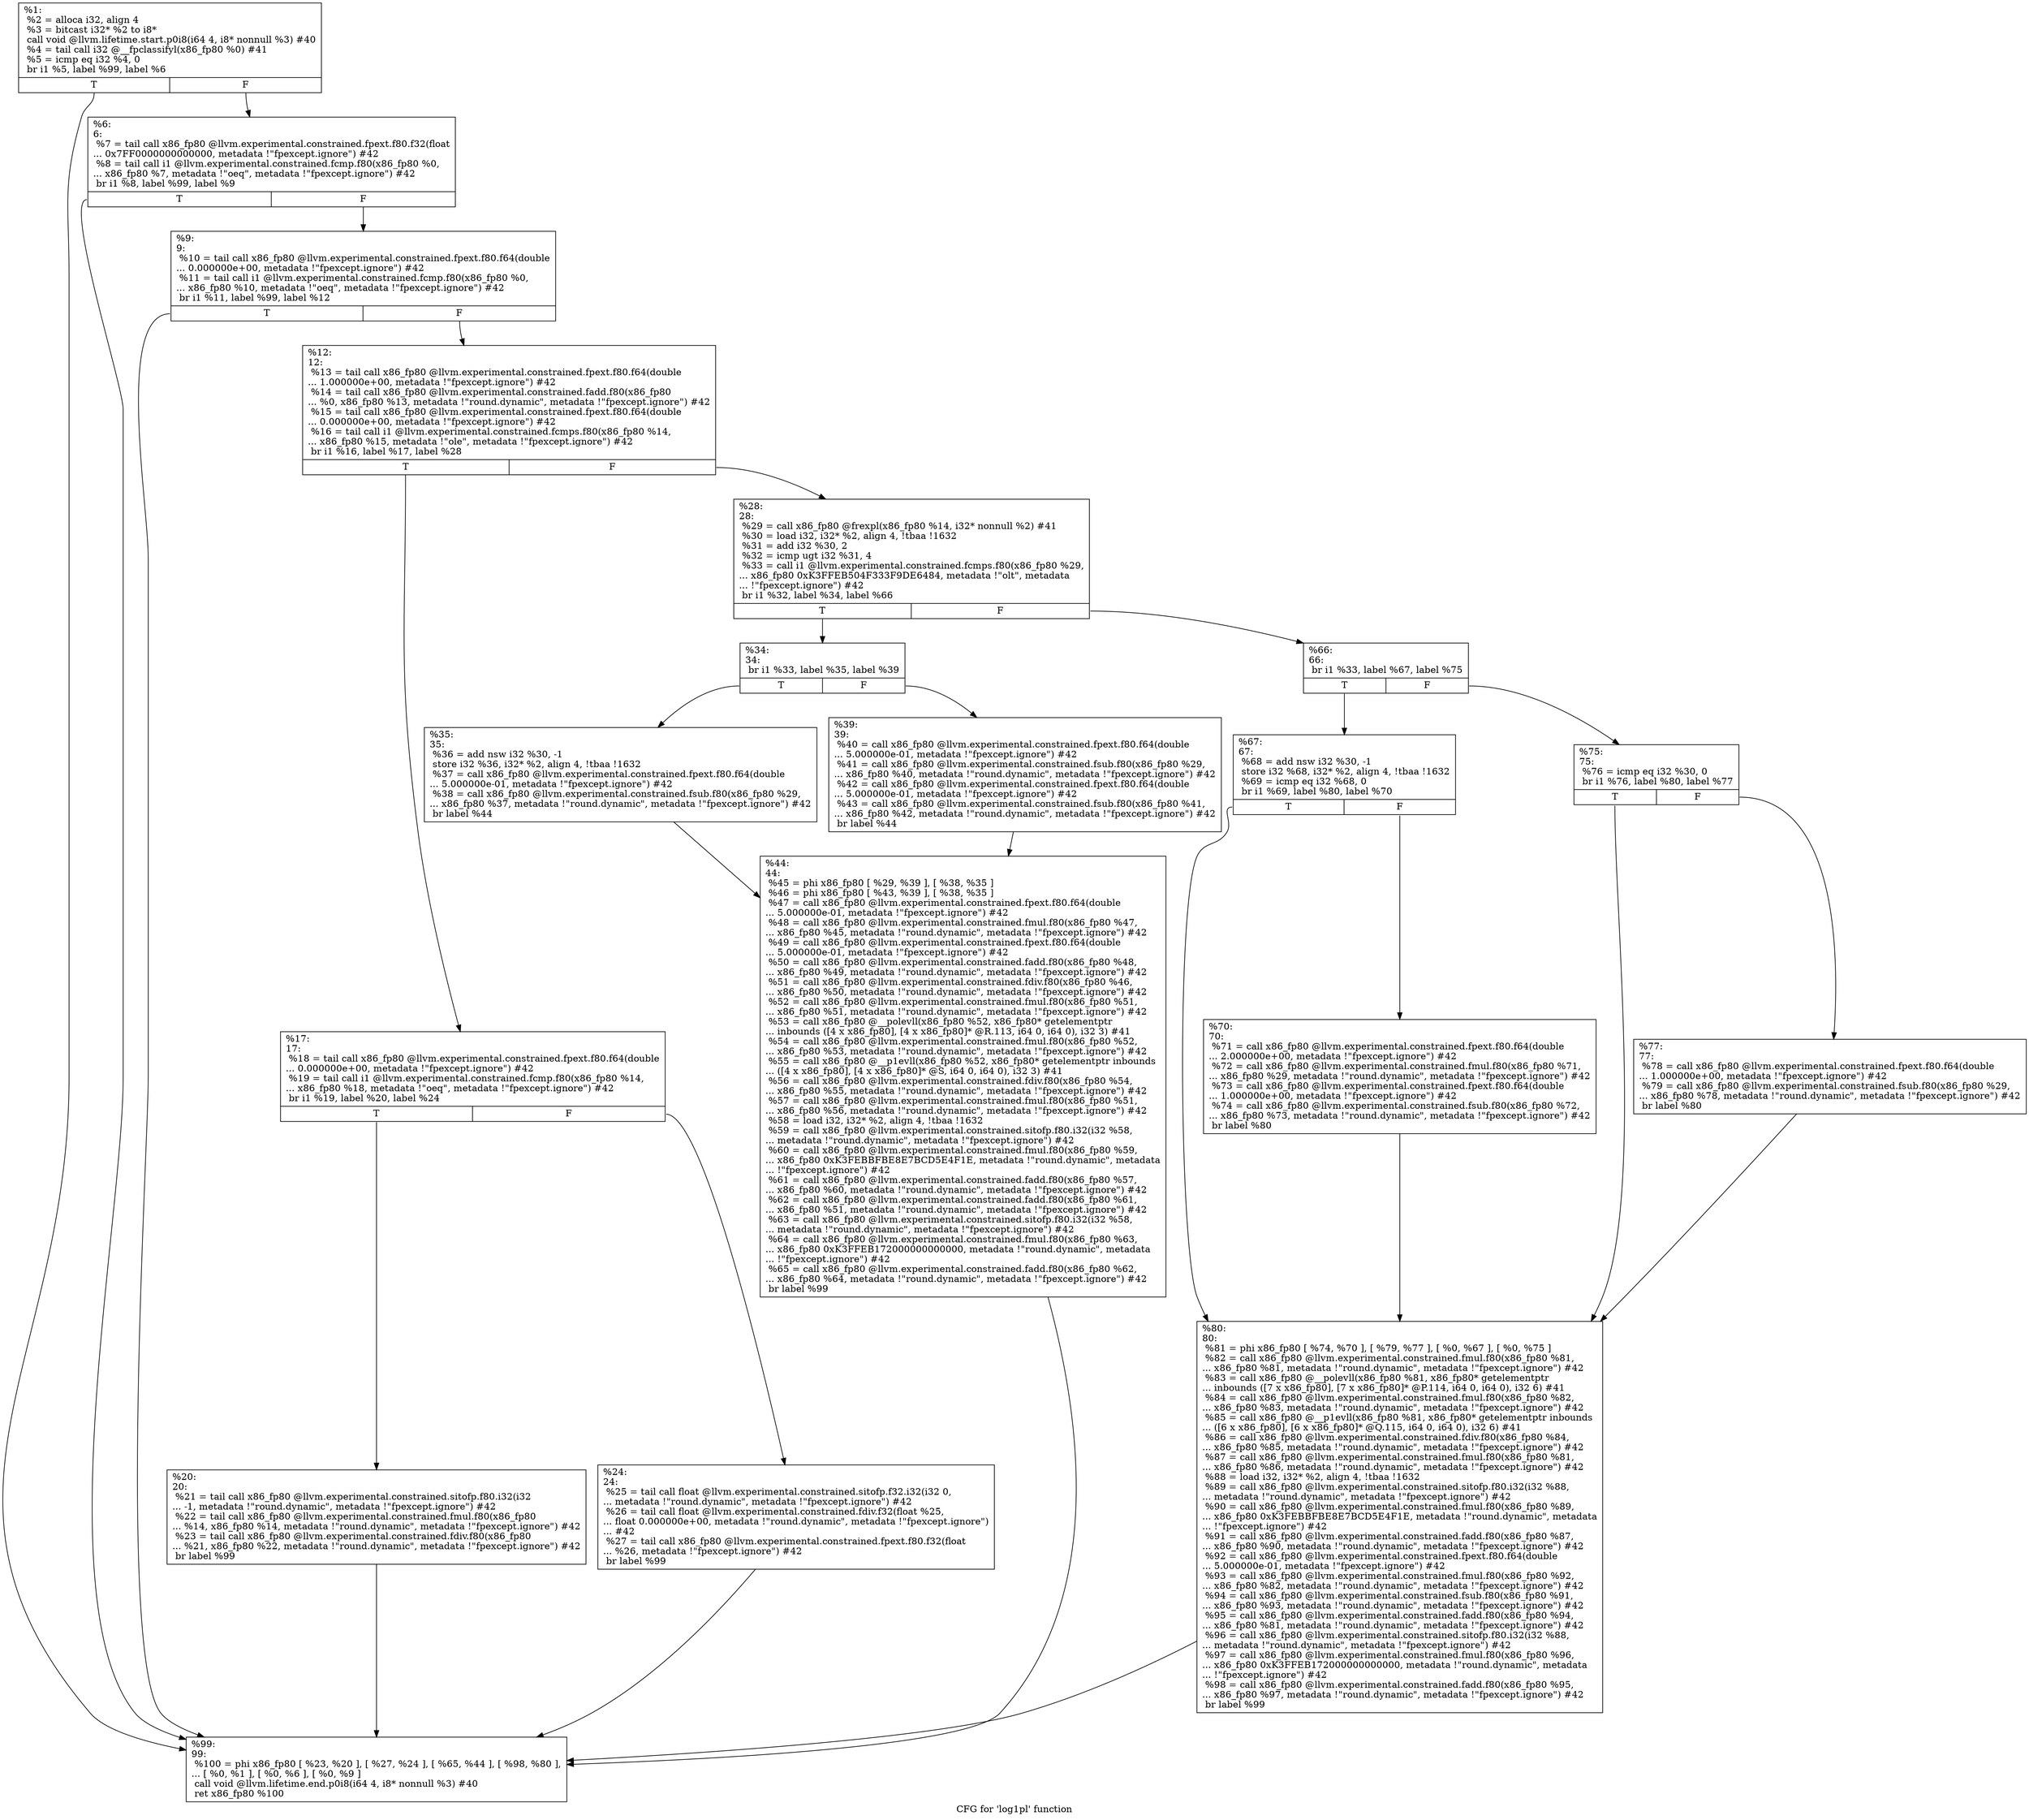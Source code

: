 digraph "CFG for 'log1pl' function" {
	label="CFG for 'log1pl' function";

	Node0x11db250 [shape=record,label="{%1:\l  %2 = alloca i32, align 4\l  %3 = bitcast i32* %2 to i8*\l  call void @llvm.lifetime.start.p0i8(i64 4, i8* nonnull %3) #40\l  %4 = tail call i32 @__fpclassifyl(x86_fp80 %0) #41\l  %5 = icmp eq i32 %4, 0\l  br i1 %5, label %99, label %6\l|{<s0>T|<s1>F}}"];
	Node0x11db250:s0 -> Node0x11dbc60;
	Node0x11db250:s1 -> Node0x11db2d0;
	Node0x11db2d0 [shape=record,label="{%6:\l6:                                                \l  %7 = tail call x86_fp80 @llvm.experimental.constrained.fpext.f80.f32(float\l... 0x7FF0000000000000, metadata !\"fpexcept.ignore\") #42\l  %8 = tail call i1 @llvm.experimental.constrained.fcmp.f80(x86_fp80 %0,\l... x86_fp80 %7, metadata !\"oeq\", metadata !\"fpexcept.ignore\") #42\l  br i1 %8, label %99, label %9\l|{<s0>T|<s1>F}}"];
	Node0x11db2d0:s0 -> Node0x11dbc60;
	Node0x11db2d0:s1 -> Node0x11db760;
	Node0x11db760 [shape=record,label="{%9:\l9:                                                \l  %10 = tail call x86_fp80 @llvm.experimental.constrained.fpext.f80.f64(double\l... 0.000000e+00, metadata !\"fpexcept.ignore\") #42\l  %11 = tail call i1 @llvm.experimental.constrained.fcmp.f80(x86_fp80 %0,\l... x86_fp80 %10, metadata !\"oeq\", metadata !\"fpexcept.ignore\") #42\l  br i1 %11, label %99, label %12\l|{<s0>T|<s1>F}}"];
	Node0x11db760:s0 -> Node0x11dbc60;
	Node0x11db760:s1 -> Node0x11db7b0;
	Node0x11db7b0 [shape=record,label="{%12:\l12:                                               \l  %13 = tail call x86_fp80 @llvm.experimental.constrained.fpext.f80.f64(double\l... 1.000000e+00, metadata !\"fpexcept.ignore\") #42\l  %14 = tail call x86_fp80 @llvm.experimental.constrained.fadd.f80(x86_fp80\l... %0, x86_fp80 %13, metadata !\"round.dynamic\", metadata !\"fpexcept.ignore\") #42\l  %15 = tail call x86_fp80 @llvm.experimental.constrained.fpext.f80.f64(double\l... 0.000000e+00, metadata !\"fpexcept.ignore\") #42\l  %16 = tail call i1 @llvm.experimental.constrained.fcmps.f80(x86_fp80 %14,\l... x86_fp80 %15, metadata !\"ole\", metadata !\"fpexcept.ignore\") #42\l  br i1 %16, label %17, label %28\l|{<s0>T|<s1>F}}"];
	Node0x11db7b0:s0 -> Node0x11db800;
	Node0x11db7b0:s1 -> Node0x11db8f0;
	Node0x11db800 [shape=record,label="{%17:\l17:                                               \l  %18 = tail call x86_fp80 @llvm.experimental.constrained.fpext.f80.f64(double\l... 0.000000e+00, metadata !\"fpexcept.ignore\") #42\l  %19 = tail call i1 @llvm.experimental.constrained.fcmp.f80(x86_fp80 %14,\l... x86_fp80 %18, metadata !\"oeq\", metadata !\"fpexcept.ignore\") #42\l  br i1 %19, label %20, label %24\l|{<s0>T|<s1>F}}"];
	Node0x11db800:s0 -> Node0x11db850;
	Node0x11db800:s1 -> Node0x11db8a0;
	Node0x11db850 [shape=record,label="{%20:\l20:                                               \l  %21 = tail call x86_fp80 @llvm.experimental.constrained.sitofp.f80.i32(i32\l... -1, metadata !\"round.dynamic\", metadata !\"fpexcept.ignore\") #42\l  %22 = tail call x86_fp80 @llvm.experimental.constrained.fmul.f80(x86_fp80\l... %14, x86_fp80 %14, metadata !\"round.dynamic\", metadata !\"fpexcept.ignore\") #42\l  %23 = tail call x86_fp80 @llvm.experimental.constrained.fdiv.f80(x86_fp80\l... %21, x86_fp80 %22, metadata !\"round.dynamic\", metadata !\"fpexcept.ignore\") #42\l  br label %99\l}"];
	Node0x11db850 -> Node0x11dbc60;
	Node0x11db8a0 [shape=record,label="{%24:\l24:                                               \l  %25 = tail call float @llvm.experimental.constrained.sitofp.f32.i32(i32 0,\l... metadata !\"round.dynamic\", metadata !\"fpexcept.ignore\") #42\l  %26 = tail call float @llvm.experimental.constrained.fdiv.f32(float %25,\l... float 0.000000e+00, metadata !\"round.dynamic\", metadata !\"fpexcept.ignore\")\l... #42\l  %27 = tail call x86_fp80 @llvm.experimental.constrained.fpext.f80.f32(float\l... %26, metadata !\"fpexcept.ignore\") #42\l  br label %99\l}"];
	Node0x11db8a0 -> Node0x11dbc60;
	Node0x11db8f0 [shape=record,label="{%28:\l28:                                               \l  %29 = call x86_fp80 @frexpl(x86_fp80 %14, i32* nonnull %2) #41\l  %30 = load i32, i32* %2, align 4, !tbaa !1632\l  %31 = add i32 %30, 2\l  %32 = icmp ugt i32 %31, 4\l  %33 = call i1 @llvm.experimental.constrained.fcmps.f80(x86_fp80 %29,\l... x86_fp80 0xK3FFEB504F333F9DE6484, metadata !\"olt\", metadata\l... !\"fpexcept.ignore\") #42\l  br i1 %32, label %34, label %66\l|{<s0>T|<s1>F}}"];
	Node0x11db8f0:s0 -> Node0x11db940;
	Node0x11db8f0:s1 -> Node0x11dba80;
	Node0x11db940 [shape=record,label="{%34:\l34:                                               \l  br i1 %33, label %35, label %39\l|{<s0>T|<s1>F}}"];
	Node0x11db940:s0 -> Node0x11db990;
	Node0x11db940:s1 -> Node0x11db9e0;
	Node0x11db990 [shape=record,label="{%35:\l35:                                               \l  %36 = add nsw i32 %30, -1\l  store i32 %36, i32* %2, align 4, !tbaa !1632\l  %37 = call x86_fp80 @llvm.experimental.constrained.fpext.f80.f64(double\l... 5.000000e-01, metadata !\"fpexcept.ignore\") #42\l  %38 = call x86_fp80 @llvm.experimental.constrained.fsub.f80(x86_fp80 %29,\l... x86_fp80 %37, metadata !\"round.dynamic\", metadata !\"fpexcept.ignore\") #42\l  br label %44\l}"];
	Node0x11db990 -> Node0x11dba30;
	Node0x11db9e0 [shape=record,label="{%39:\l39:                                               \l  %40 = call x86_fp80 @llvm.experimental.constrained.fpext.f80.f64(double\l... 5.000000e-01, metadata !\"fpexcept.ignore\") #42\l  %41 = call x86_fp80 @llvm.experimental.constrained.fsub.f80(x86_fp80 %29,\l... x86_fp80 %40, metadata !\"round.dynamic\", metadata !\"fpexcept.ignore\") #42\l  %42 = call x86_fp80 @llvm.experimental.constrained.fpext.f80.f64(double\l... 5.000000e-01, metadata !\"fpexcept.ignore\") #42\l  %43 = call x86_fp80 @llvm.experimental.constrained.fsub.f80(x86_fp80 %41,\l... x86_fp80 %42, metadata !\"round.dynamic\", metadata !\"fpexcept.ignore\") #42\l  br label %44\l}"];
	Node0x11db9e0 -> Node0x11dba30;
	Node0x11dba30 [shape=record,label="{%44:\l44:                                               \l  %45 = phi x86_fp80 [ %29, %39 ], [ %38, %35 ]\l  %46 = phi x86_fp80 [ %43, %39 ], [ %38, %35 ]\l  %47 = call x86_fp80 @llvm.experimental.constrained.fpext.f80.f64(double\l... 5.000000e-01, metadata !\"fpexcept.ignore\") #42\l  %48 = call x86_fp80 @llvm.experimental.constrained.fmul.f80(x86_fp80 %47,\l... x86_fp80 %45, metadata !\"round.dynamic\", metadata !\"fpexcept.ignore\") #42\l  %49 = call x86_fp80 @llvm.experimental.constrained.fpext.f80.f64(double\l... 5.000000e-01, metadata !\"fpexcept.ignore\") #42\l  %50 = call x86_fp80 @llvm.experimental.constrained.fadd.f80(x86_fp80 %48,\l... x86_fp80 %49, metadata !\"round.dynamic\", metadata !\"fpexcept.ignore\") #42\l  %51 = call x86_fp80 @llvm.experimental.constrained.fdiv.f80(x86_fp80 %46,\l... x86_fp80 %50, metadata !\"round.dynamic\", metadata !\"fpexcept.ignore\") #42\l  %52 = call x86_fp80 @llvm.experimental.constrained.fmul.f80(x86_fp80 %51,\l... x86_fp80 %51, metadata !\"round.dynamic\", metadata !\"fpexcept.ignore\") #42\l  %53 = call x86_fp80 @__polevll(x86_fp80 %52, x86_fp80* getelementptr\l... inbounds ([4 x x86_fp80], [4 x x86_fp80]* @R.113, i64 0, i64 0), i32 3) #41\l  %54 = call x86_fp80 @llvm.experimental.constrained.fmul.f80(x86_fp80 %52,\l... x86_fp80 %53, metadata !\"round.dynamic\", metadata !\"fpexcept.ignore\") #42\l  %55 = call x86_fp80 @__p1evll(x86_fp80 %52, x86_fp80* getelementptr inbounds\l... ([4 x x86_fp80], [4 x x86_fp80]* @S, i64 0, i64 0), i32 3) #41\l  %56 = call x86_fp80 @llvm.experimental.constrained.fdiv.f80(x86_fp80 %54,\l... x86_fp80 %55, metadata !\"round.dynamic\", metadata !\"fpexcept.ignore\") #42\l  %57 = call x86_fp80 @llvm.experimental.constrained.fmul.f80(x86_fp80 %51,\l... x86_fp80 %56, metadata !\"round.dynamic\", metadata !\"fpexcept.ignore\") #42\l  %58 = load i32, i32* %2, align 4, !tbaa !1632\l  %59 = call x86_fp80 @llvm.experimental.constrained.sitofp.f80.i32(i32 %58,\l... metadata !\"round.dynamic\", metadata !\"fpexcept.ignore\") #42\l  %60 = call x86_fp80 @llvm.experimental.constrained.fmul.f80(x86_fp80 %59,\l... x86_fp80 0xK3FEBBFBE8E7BCD5E4F1E, metadata !\"round.dynamic\", metadata\l... !\"fpexcept.ignore\") #42\l  %61 = call x86_fp80 @llvm.experimental.constrained.fadd.f80(x86_fp80 %57,\l... x86_fp80 %60, metadata !\"round.dynamic\", metadata !\"fpexcept.ignore\") #42\l  %62 = call x86_fp80 @llvm.experimental.constrained.fadd.f80(x86_fp80 %61,\l... x86_fp80 %51, metadata !\"round.dynamic\", metadata !\"fpexcept.ignore\") #42\l  %63 = call x86_fp80 @llvm.experimental.constrained.sitofp.f80.i32(i32 %58,\l... metadata !\"round.dynamic\", metadata !\"fpexcept.ignore\") #42\l  %64 = call x86_fp80 @llvm.experimental.constrained.fmul.f80(x86_fp80 %63,\l... x86_fp80 0xK3FFEB172000000000000, metadata !\"round.dynamic\", metadata\l... !\"fpexcept.ignore\") #42\l  %65 = call x86_fp80 @llvm.experimental.constrained.fadd.f80(x86_fp80 %62,\l... x86_fp80 %64, metadata !\"round.dynamic\", metadata !\"fpexcept.ignore\") #42\l  br label %99\l}"];
	Node0x11dba30 -> Node0x11dbc60;
	Node0x11dba80 [shape=record,label="{%66:\l66:                                               \l  br i1 %33, label %67, label %75\l|{<s0>T|<s1>F}}"];
	Node0x11dba80:s0 -> Node0x11dbad0;
	Node0x11dba80:s1 -> Node0x11dbb70;
	Node0x11dbad0 [shape=record,label="{%67:\l67:                                               \l  %68 = add nsw i32 %30, -1\l  store i32 %68, i32* %2, align 4, !tbaa !1632\l  %69 = icmp eq i32 %68, 0\l  br i1 %69, label %80, label %70\l|{<s0>T|<s1>F}}"];
	Node0x11dbad0:s0 -> Node0x11dbc10;
	Node0x11dbad0:s1 -> Node0x11dbb20;
	Node0x11dbb20 [shape=record,label="{%70:\l70:                                               \l  %71 = call x86_fp80 @llvm.experimental.constrained.fpext.f80.f64(double\l... 2.000000e+00, metadata !\"fpexcept.ignore\") #42\l  %72 = call x86_fp80 @llvm.experimental.constrained.fmul.f80(x86_fp80 %71,\l... x86_fp80 %29, metadata !\"round.dynamic\", metadata !\"fpexcept.ignore\") #42\l  %73 = call x86_fp80 @llvm.experimental.constrained.fpext.f80.f64(double\l... 1.000000e+00, metadata !\"fpexcept.ignore\") #42\l  %74 = call x86_fp80 @llvm.experimental.constrained.fsub.f80(x86_fp80 %72,\l... x86_fp80 %73, metadata !\"round.dynamic\", metadata !\"fpexcept.ignore\") #42\l  br label %80\l}"];
	Node0x11dbb20 -> Node0x11dbc10;
	Node0x11dbb70 [shape=record,label="{%75:\l75:                                               \l  %76 = icmp eq i32 %30, 0\l  br i1 %76, label %80, label %77\l|{<s0>T|<s1>F}}"];
	Node0x11dbb70:s0 -> Node0x11dbc10;
	Node0x11dbb70:s1 -> Node0x11dbbc0;
	Node0x11dbbc0 [shape=record,label="{%77:\l77:                                               \l  %78 = call x86_fp80 @llvm.experimental.constrained.fpext.f80.f64(double\l... 1.000000e+00, metadata !\"fpexcept.ignore\") #42\l  %79 = call x86_fp80 @llvm.experimental.constrained.fsub.f80(x86_fp80 %29,\l... x86_fp80 %78, metadata !\"round.dynamic\", metadata !\"fpexcept.ignore\") #42\l  br label %80\l}"];
	Node0x11dbbc0 -> Node0x11dbc10;
	Node0x11dbc10 [shape=record,label="{%80:\l80:                                               \l  %81 = phi x86_fp80 [ %74, %70 ], [ %79, %77 ], [ %0, %67 ], [ %0, %75 ]\l  %82 = call x86_fp80 @llvm.experimental.constrained.fmul.f80(x86_fp80 %81,\l... x86_fp80 %81, metadata !\"round.dynamic\", metadata !\"fpexcept.ignore\") #42\l  %83 = call x86_fp80 @__polevll(x86_fp80 %81, x86_fp80* getelementptr\l... inbounds ([7 x x86_fp80], [7 x x86_fp80]* @P.114, i64 0, i64 0), i32 6) #41\l  %84 = call x86_fp80 @llvm.experimental.constrained.fmul.f80(x86_fp80 %82,\l... x86_fp80 %83, metadata !\"round.dynamic\", metadata !\"fpexcept.ignore\") #42\l  %85 = call x86_fp80 @__p1evll(x86_fp80 %81, x86_fp80* getelementptr inbounds\l... ([6 x x86_fp80], [6 x x86_fp80]* @Q.115, i64 0, i64 0), i32 6) #41\l  %86 = call x86_fp80 @llvm.experimental.constrained.fdiv.f80(x86_fp80 %84,\l... x86_fp80 %85, metadata !\"round.dynamic\", metadata !\"fpexcept.ignore\") #42\l  %87 = call x86_fp80 @llvm.experimental.constrained.fmul.f80(x86_fp80 %81,\l... x86_fp80 %86, metadata !\"round.dynamic\", metadata !\"fpexcept.ignore\") #42\l  %88 = load i32, i32* %2, align 4, !tbaa !1632\l  %89 = call x86_fp80 @llvm.experimental.constrained.sitofp.f80.i32(i32 %88,\l... metadata !\"round.dynamic\", metadata !\"fpexcept.ignore\") #42\l  %90 = call x86_fp80 @llvm.experimental.constrained.fmul.f80(x86_fp80 %89,\l... x86_fp80 0xK3FEBBFBE8E7BCD5E4F1E, metadata !\"round.dynamic\", metadata\l... !\"fpexcept.ignore\") #42\l  %91 = call x86_fp80 @llvm.experimental.constrained.fadd.f80(x86_fp80 %87,\l... x86_fp80 %90, metadata !\"round.dynamic\", metadata !\"fpexcept.ignore\") #42\l  %92 = call x86_fp80 @llvm.experimental.constrained.fpext.f80.f64(double\l... 5.000000e-01, metadata !\"fpexcept.ignore\") #42\l  %93 = call x86_fp80 @llvm.experimental.constrained.fmul.f80(x86_fp80 %92,\l... x86_fp80 %82, metadata !\"round.dynamic\", metadata !\"fpexcept.ignore\") #42\l  %94 = call x86_fp80 @llvm.experimental.constrained.fsub.f80(x86_fp80 %91,\l... x86_fp80 %93, metadata !\"round.dynamic\", metadata !\"fpexcept.ignore\") #42\l  %95 = call x86_fp80 @llvm.experimental.constrained.fadd.f80(x86_fp80 %94,\l... x86_fp80 %81, metadata !\"round.dynamic\", metadata !\"fpexcept.ignore\") #42\l  %96 = call x86_fp80 @llvm.experimental.constrained.sitofp.f80.i32(i32 %88,\l... metadata !\"round.dynamic\", metadata !\"fpexcept.ignore\") #42\l  %97 = call x86_fp80 @llvm.experimental.constrained.fmul.f80(x86_fp80 %96,\l... x86_fp80 0xK3FFEB172000000000000, metadata !\"round.dynamic\", metadata\l... !\"fpexcept.ignore\") #42\l  %98 = call x86_fp80 @llvm.experimental.constrained.fadd.f80(x86_fp80 %95,\l... x86_fp80 %97, metadata !\"round.dynamic\", metadata !\"fpexcept.ignore\") #42\l  br label %99\l}"];
	Node0x11dbc10 -> Node0x11dbc60;
	Node0x11dbc60 [shape=record,label="{%99:\l99:                                               \l  %100 = phi x86_fp80 [ %23, %20 ], [ %27, %24 ], [ %65, %44 ], [ %98, %80 ],\l... [ %0, %1 ], [ %0, %6 ], [ %0, %9 ]\l  call void @llvm.lifetime.end.p0i8(i64 4, i8* nonnull %3) #40\l  ret x86_fp80 %100\l}"];
}

